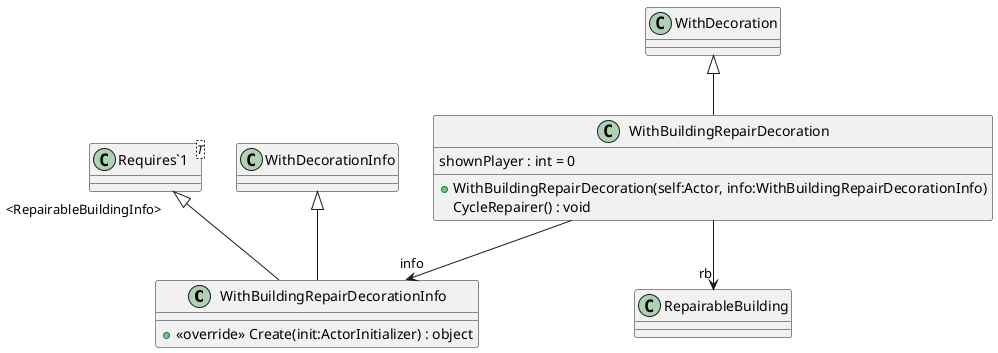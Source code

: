 @startuml
class WithBuildingRepairDecorationInfo {
    + <<override>> Create(init:ActorInitializer) : object
}
class WithBuildingRepairDecoration {
    shownPlayer : int = 0
    + WithBuildingRepairDecoration(self:Actor, info:WithBuildingRepairDecorationInfo)
    CycleRepairer() : void
}
class "Requires`1"<T> {
}
WithDecorationInfo <|-- WithBuildingRepairDecorationInfo
"Requires`1" "<RepairableBuildingInfo>" <|-- WithBuildingRepairDecorationInfo
WithDecoration <|-- WithBuildingRepairDecoration
WithBuildingRepairDecoration --> "rb" RepairableBuilding
WithBuildingRepairDecoration --> "info" WithBuildingRepairDecorationInfo
@enduml
